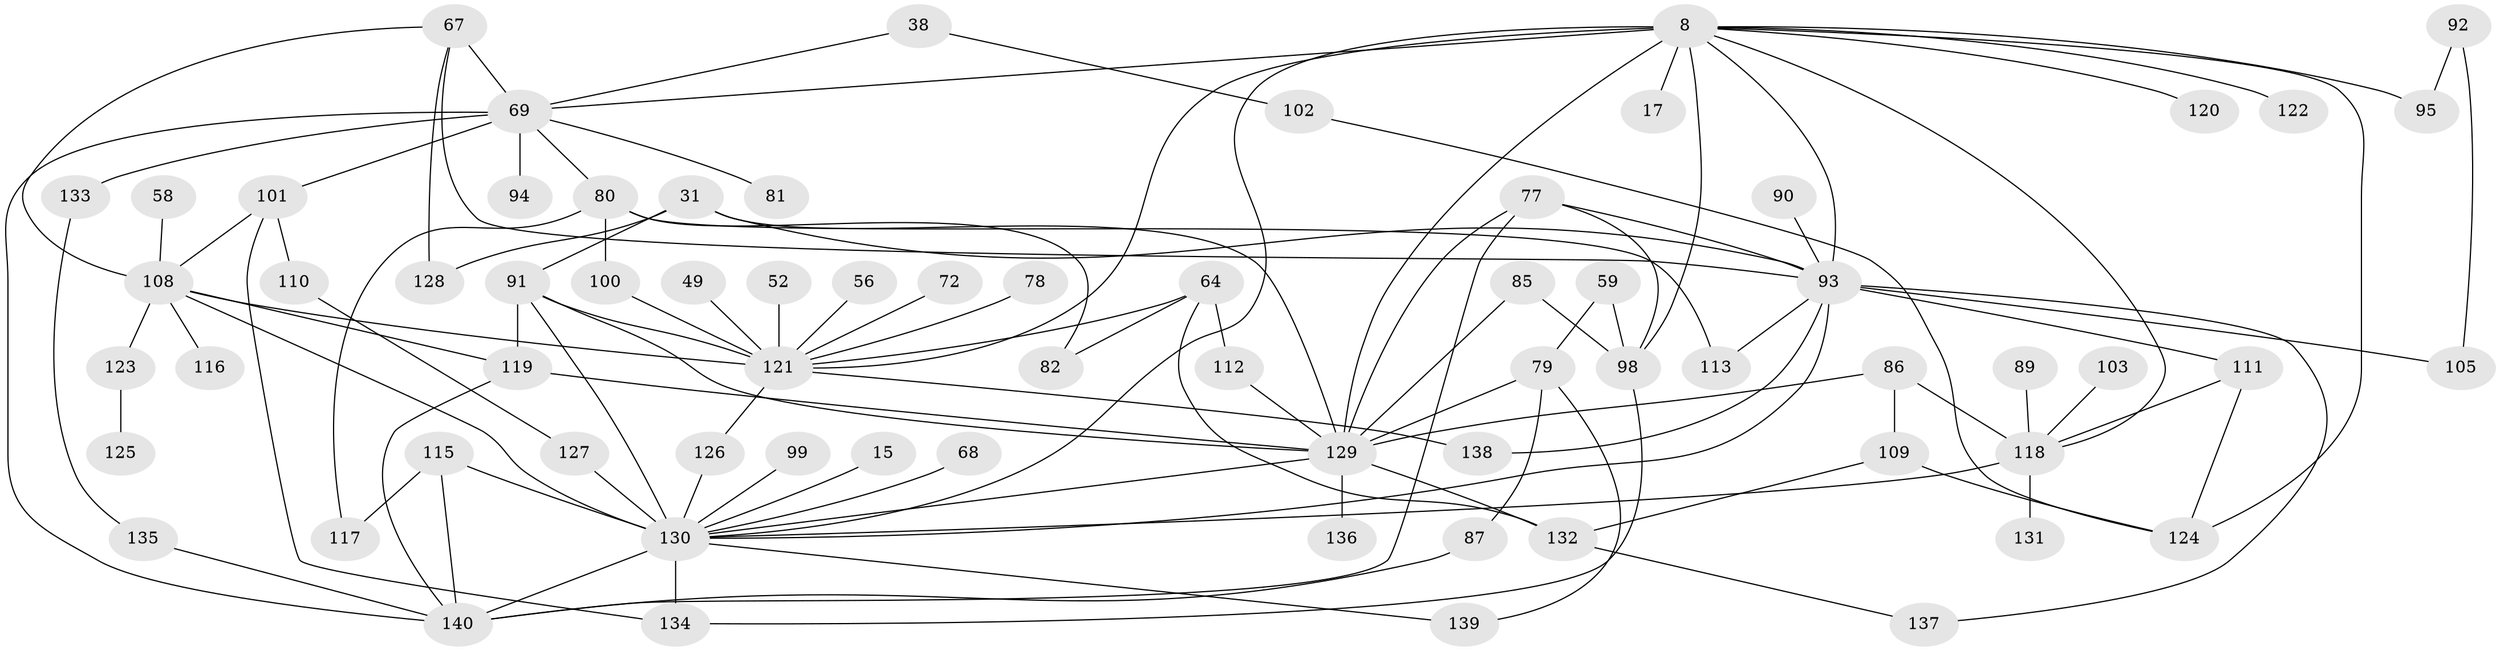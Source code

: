 // original degree distribution, {11: 0.007142857142857143, 4: 0.17142857142857143, 7: 0.03571428571428571, 6: 0.014285714285714285, 2: 0.2714285714285714, 3: 0.22142857142857142, 5: 0.07142857142857142, 1: 0.20714285714285716}
// Generated by graph-tools (version 1.1) at 2025/41/03/09/25 04:41:22]
// undirected, 70 vertices, 113 edges
graph export_dot {
graph [start="1"]
  node [color=gray90,style=filled];
  8 [super="+3+1"];
  15;
  17;
  31;
  38;
  49;
  52;
  56;
  58;
  59;
  64;
  67 [super="+44"];
  68;
  69 [super="+23+14"];
  72;
  77;
  78;
  79 [super="+54"];
  80;
  81;
  82;
  85;
  86 [super="+65"];
  87;
  89;
  90;
  91 [super="+26"];
  92;
  93 [super="+16+27+42+29+40+63"];
  94;
  95;
  98 [super="+57+71"];
  99;
  100;
  101 [super="+66"];
  102;
  103;
  105 [super="+51"];
  108 [super="+97+88"];
  109;
  110;
  111 [super="+84"];
  112;
  113;
  115;
  116;
  117;
  118 [super="+18+39+70+62"];
  119 [super="+47+76"];
  120;
  121 [super="+73+104"];
  122;
  123 [super="+55"];
  124 [super="+11"];
  125;
  126 [super="+53"];
  127;
  128;
  129 [super="+43+60+48+96"];
  130 [super="+114+106"];
  131;
  132;
  133;
  134 [super="+61"];
  135;
  136;
  137;
  138 [super="+75"];
  139;
  140 [super="+107+36"];
  8 -- 122;
  8 -- 120;
  8 -- 17;
  8 -- 95;
  8 -- 124;
  8 -- 69;
  8 -- 93 [weight=2];
  8 -- 130;
  8 -- 118;
  8 -- 121 [weight=3];
  8 -- 129 [weight=2];
  8 -- 98;
  15 -- 130;
  31 -- 91 [weight=2];
  31 -- 128;
  31 -- 93;
  31 -- 129;
  38 -- 102;
  38 -- 69;
  49 -- 121;
  52 -- 121;
  56 -- 121;
  58 -- 108;
  59 -- 79;
  59 -- 98;
  64 -- 112;
  64 -- 132;
  64 -- 82;
  64 -- 121;
  67 -- 93 [weight=2];
  67 -- 128;
  67 -- 69;
  67 -- 108;
  68 -- 130;
  69 -- 133;
  69 -- 140 [weight=2];
  69 -- 101;
  69 -- 80;
  69 -- 81;
  69 -- 94;
  72 -- 121;
  77 -- 93;
  77 -- 140;
  77 -- 129;
  77 -- 98;
  78 -- 121;
  79 -- 87;
  79 -- 139;
  79 -- 129;
  80 -- 82;
  80 -- 100;
  80 -- 113;
  80 -- 117;
  85 -- 129;
  85 -- 98;
  86 -- 118 [weight=2];
  86 -- 109;
  86 -- 129 [weight=2];
  87 -- 140;
  89 -- 118;
  90 -- 93;
  91 -- 129;
  91 -- 119;
  91 -- 130 [weight=2];
  91 -- 121;
  92 -- 95;
  92 -- 105;
  93 -- 137;
  93 -- 113;
  93 -- 130 [weight=2];
  93 -- 105;
  93 -- 138;
  93 -- 111;
  98 -- 134;
  99 -- 130;
  100 -- 121;
  101 -- 110;
  101 -- 134;
  101 -- 108;
  102 -- 124;
  103 -- 118;
  108 -- 121 [weight=4];
  108 -- 130 [weight=3];
  108 -- 116;
  108 -- 119;
  108 -- 123;
  109 -- 132;
  109 -- 124;
  110 -- 127;
  111 -- 124;
  111 -- 118;
  112 -- 129;
  115 -- 117;
  115 -- 130 [weight=2];
  115 -- 140;
  118 -- 130;
  118 -- 131;
  119 -- 140;
  119 -- 129;
  121 -- 126;
  121 -- 138;
  123 -- 125;
  126 -- 130;
  127 -- 130;
  129 -- 136;
  129 -- 130;
  129 -- 132;
  130 -- 139;
  130 -- 134;
  130 -- 140 [weight=2];
  132 -- 137;
  133 -- 135;
  135 -- 140;
}
